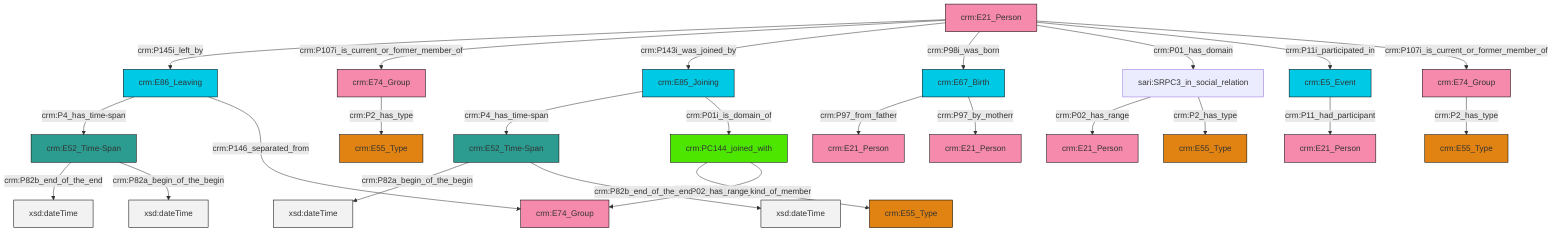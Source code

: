 graph TD
classDef Literal fill:#f2f2f2,stroke:#000000;
classDef CRM_Entity fill:#FFFFFF,stroke:#000000;
classDef Temporal_Entity fill:#00C9E6, stroke:#000000;
classDef Type fill:#E18312, stroke:#000000;
classDef Time-Span fill:#2C9C91, stroke:#000000;
classDef Appellation fill:#FFEB7F, stroke:#000000;
classDef Place fill:#008836, stroke:#000000;
classDef Persistent_Item fill:#B266B2, stroke:#000000;
classDef Conceptual_Object fill:#FFD700, stroke:#000000;
classDef Physical_Thing fill:#D2B48C, stroke:#000000;
classDef Actor fill:#f58aad, stroke:#000000;
classDef PC_Classes fill:#4ce600, stroke:#000000;
classDef Multi fill:#cccccc,stroke:#000000;

2["crm:E21_Person"]:::Actor -->|crm:P145i_left_by| 3["crm:E86_Leaving"]:::Temporal_Entity
2["crm:E21_Person"]:::Actor -->|crm:P107i_is_current_or_former_member_of| 8["crm:E74_Group"]:::Actor
2["crm:E21_Person"]:::Actor -->|crm:P143i_was_joined_by| 9["crm:E85_Joining"]:::Temporal_Entity
8["crm:E74_Group"]:::Actor -->|crm:P2_has_type| 4["crm:E55_Type"]:::Type
12["crm:PC144_joined_with"]:::PC_Classes -->|crm:P144_1_kind_of_member| 13["crm:E55_Type"]:::Type
3["crm:E86_Leaving"]:::Temporal_Entity -->|crm:P4_has_time-span| 16["crm:E52_Time-Span"]:::Time-Span
17["crm:E52_Time-Span"]:::Time-Span -->|crm:P82a_begin_of_the_begin| 18[xsd:dateTime]:::Literal
16["crm:E52_Time-Span"]:::Time-Span -->|crm:P82b_end_of_the_end| 19[xsd:dateTime]:::Literal
9["crm:E85_Joining"]:::Temporal_Entity -->|crm:P4_has_time-span| 17["crm:E52_Time-Span"]:::Time-Span
2["crm:E21_Person"]:::Actor -->|crm:P98i_was_born| 0["crm:E67_Birth"]:::Temporal_Entity
0["crm:E67_Birth"]:::Temporal_Entity -->|crm:P97_from_father| 24["crm:E21_Person"]:::Actor
3["crm:E86_Leaving"]:::Temporal_Entity -->|crm:P146_separated_from| 21["crm:E74_Group"]:::Actor
28["crm:E5_Event"]:::Temporal_Entity -->|crm:P11_had_participant| 29["crm:E21_Person"]:::Actor
14["sari:SRPC3_in_social_relation"]:::Default -->|crm:P02_has_range| 32["crm:E21_Person"]:::Actor
2["crm:E21_Person"]:::Actor -->|crm:P01_has_domain| 14["sari:SRPC3_in_social_relation"]:::Default
12["crm:PC144_joined_with"]:::PC_Classes -->|crm:P02_has_range| 21["crm:E74_Group"]:::Actor
14["sari:SRPC3_in_social_relation"]:::Default -->|crm:P2_has_type| 25["crm:E55_Type"]:::Type
17["crm:E52_Time-Span"]:::Time-Span -->|crm:P82b_end_of_the_end| 38[xsd:dateTime]:::Literal
2["crm:E21_Person"]:::Actor -->|crm:P11i_participated_in| 28["crm:E5_Event"]:::Temporal_Entity
2["crm:E21_Person"]:::Actor -->|crm:P107i_is_current_or_former_member_of| 6["crm:E74_Group"]:::Actor
9["crm:E85_Joining"]:::Temporal_Entity -->|crm:P01i_is_domain_of| 12["crm:PC144_joined_with"]:::PC_Classes
6["crm:E74_Group"]:::Actor -->|crm:P2_has_type| 10["crm:E55_Type"]:::Type
16["crm:E52_Time-Span"]:::Time-Span -->|crm:P82a_begin_of_the_begin| 45[xsd:dateTime]:::Literal
0["crm:E67_Birth"]:::Temporal_Entity -->|crm:P97_by_motherr| 41["crm:E21_Person"]:::Actor